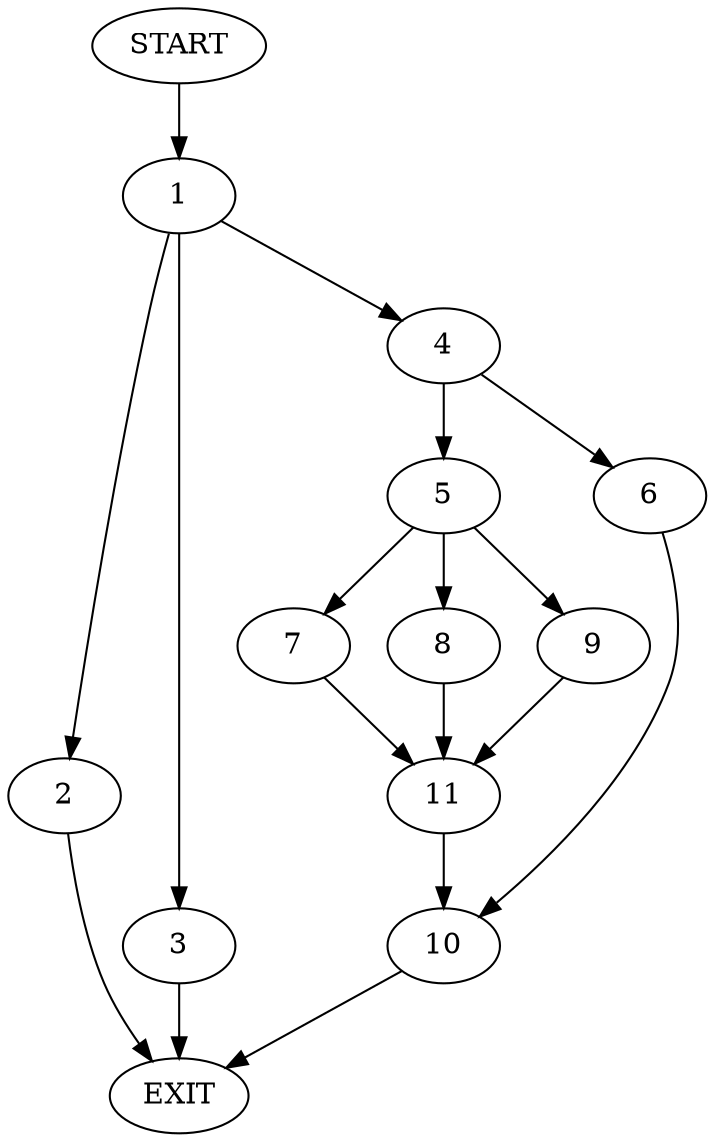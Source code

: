 digraph {
0 [label="START"]
12 [label="EXIT"]
0 -> 1
1 -> 2
1 -> 3
1 -> 4
3 -> 12
2 -> 12
4 -> 5
4 -> 6
5 -> 7
5 -> 8
5 -> 9
6 -> 10
10 -> 12
7 -> 11
9 -> 11
8 -> 11
11 -> 10
}

